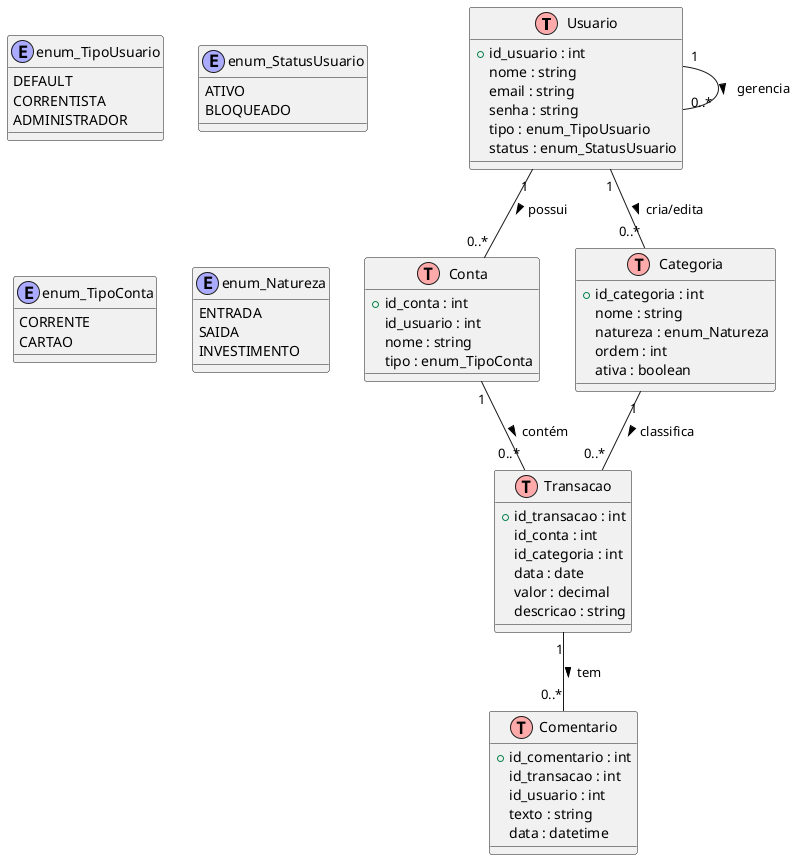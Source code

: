 @startuml relacional_diagram
!define table(x) class x << (T,#FFAAAA) >>
!define enum(x) class x << (E,#AAAAFF) >>

' Entidades principais
table(Usuario) {
  +id_usuario : int
  nome : string
  email : string
  senha : string
  tipo : enum_TipoUsuario
  status : enum_StatusUsuario
}

enum(enum_TipoUsuario) {
  DEFAULT
  CORRENTISTA
  ADMINISTRADOR
}

enum(enum_StatusUsuario) {
  ATIVO
  BLOQUEADO
}

table(Conta) {
  +id_conta : int
  id_usuario : int
  nome : string
  tipo : enum_TipoConta
}

enum(enum_TipoConta) {
  CORRENTE
  CARTAO
}

table(Transacao) {
  +id_transacao : int
  id_conta : int
  id_categoria : int
  data : date
  valor : decimal
  descricao : string
}

table(Comentario) {
  +id_comentario : int
  id_transacao : int
  id_usuario : int
  texto : string
  data : datetime
}

table(Categoria) {
  +id_categoria : int
  nome : string
  natureza : enum_Natureza
  ordem : int
  ativa : boolean
}

enum(enum_Natureza) {
  ENTRADA
  SAIDA
  INVESTIMENTO
}

' Relacionamentos
Usuario "1" -- "0..*" Conta : possui >
Conta "1" -- "0..*" Transacao : contém >
Transacao "1" -- "0..*" Comentario : tem >
Categoria "1" -- "0..*" Transacao : classifica >

' Ações administrativas
Usuario "1" -- "0..*" Categoria : cria/edita >
Usuario "1" -- "0..*" Usuario : gerencia >
@enduml